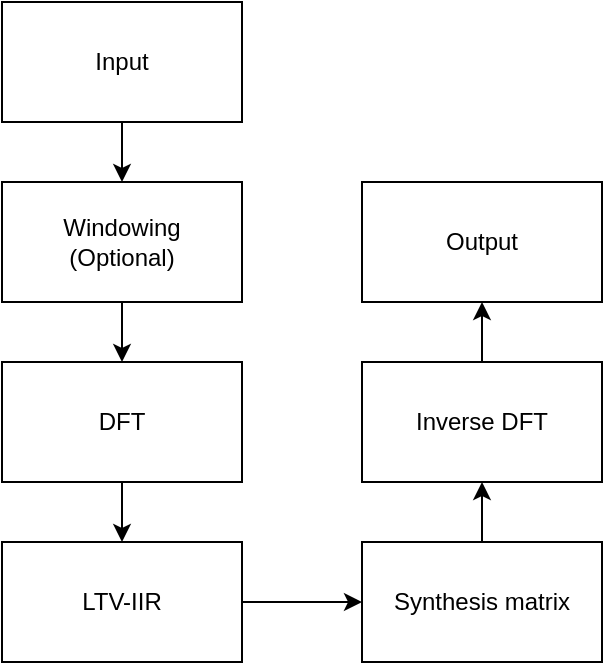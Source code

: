 <mxfile version="24.5.1" type="device">
  <diagram name="Page-1" id="AvLsPoYU9DnG-tsBDQSp">
    <mxGraphModel dx="872" dy="518" grid="1" gridSize="10" guides="1" tooltips="1" connect="1" arrows="1" fold="1" page="1" pageScale="1" pageWidth="827" pageHeight="400" math="0" shadow="0">
      <root>
        <mxCell id="0" />
        <mxCell id="1" parent="0" />
        <mxCell id="ogoglfJcI44DMrGjK-La-22" style="edgeStyle=orthogonalEdgeStyle;rounded=0;orthogonalLoop=1;jettySize=auto;html=1;entryX=0.5;entryY=0;entryDx=0;entryDy=0;" parent="1" source="ogoglfJcI44DMrGjK-La-11" target="ogoglfJcI44DMrGjK-La-20" edge="1">
          <mxGeometry relative="1" as="geometry" />
        </mxCell>
        <mxCell id="ogoglfJcI44DMrGjK-La-11" value="Input" style="rounded=0;whiteSpace=wrap;html=1;" parent="1" vertex="1">
          <mxGeometry x="310" y="10" width="120" height="60" as="geometry" />
        </mxCell>
        <mxCell id="ogoglfJcI44DMrGjK-La-12" style="edgeStyle=orthogonalEdgeStyle;rounded=0;orthogonalLoop=1;jettySize=auto;html=1;entryX=0.5;entryY=0;entryDx=0;entryDy=0;" parent="1" source="ogoglfJcI44DMrGjK-La-13" target="ogoglfJcI44DMrGjK-La-14" edge="1">
          <mxGeometry relative="1" as="geometry" />
        </mxCell>
        <mxCell id="ogoglfJcI44DMrGjK-La-13" value="DFT" style="rounded=0;whiteSpace=wrap;html=1;" parent="1" vertex="1">
          <mxGeometry x="310" y="190" width="120" height="60" as="geometry" />
        </mxCell>
        <mxCell id="1DsENaseQOK4BPF0uJGO-2" style="edgeStyle=orthogonalEdgeStyle;rounded=0;orthogonalLoop=1;jettySize=auto;html=1;entryX=0;entryY=0.5;entryDx=0;entryDy=0;" edge="1" parent="1" source="ogoglfJcI44DMrGjK-La-14" target="1DsENaseQOK4BPF0uJGO-1">
          <mxGeometry relative="1" as="geometry" />
        </mxCell>
        <mxCell id="ogoglfJcI44DMrGjK-La-14" value="LTV-IIR" style="rounded=0;whiteSpace=wrap;html=1;" parent="1" vertex="1">
          <mxGeometry x="310" y="280" width="120" height="60" as="geometry" />
        </mxCell>
        <mxCell id="ogoglfJcI44DMrGjK-La-21" style="edgeStyle=orthogonalEdgeStyle;rounded=0;orthogonalLoop=1;jettySize=auto;html=1;entryX=0.5;entryY=0;entryDx=0;entryDy=0;" parent="1" source="ogoglfJcI44DMrGjK-La-20" target="ogoglfJcI44DMrGjK-La-13" edge="1">
          <mxGeometry relative="1" as="geometry" />
        </mxCell>
        <mxCell id="ogoglfJcI44DMrGjK-La-20" value="Windowing&lt;div&gt;(Optional)&lt;/div&gt;" style="rounded=0;whiteSpace=wrap;html=1;" parent="1" vertex="1">
          <mxGeometry x="310" y="100" width="120" height="60" as="geometry" />
        </mxCell>
        <mxCell id="1DsENaseQOK4BPF0uJGO-4" style="edgeStyle=orthogonalEdgeStyle;rounded=0;orthogonalLoop=1;jettySize=auto;html=1;entryX=0.5;entryY=1;entryDx=0;entryDy=0;" edge="1" parent="1" source="1DsENaseQOK4BPF0uJGO-1" target="1DsENaseQOK4BPF0uJGO-3">
          <mxGeometry relative="1" as="geometry" />
        </mxCell>
        <mxCell id="1DsENaseQOK4BPF0uJGO-1" value="Synthesis matrix" style="rounded=0;whiteSpace=wrap;html=1;" vertex="1" parent="1">
          <mxGeometry x="490" y="280" width="120" height="60" as="geometry" />
        </mxCell>
        <mxCell id="1DsENaseQOK4BPF0uJGO-6" style="edgeStyle=orthogonalEdgeStyle;rounded=0;orthogonalLoop=1;jettySize=auto;html=1;entryX=0.5;entryY=1;entryDx=0;entryDy=0;" edge="1" parent="1" source="1DsENaseQOK4BPF0uJGO-3" target="1DsENaseQOK4BPF0uJGO-5">
          <mxGeometry relative="1" as="geometry" />
        </mxCell>
        <mxCell id="1DsENaseQOK4BPF0uJGO-3" value="Inverse DFT" style="rounded=0;whiteSpace=wrap;html=1;" vertex="1" parent="1">
          <mxGeometry x="490" y="190" width="120" height="60" as="geometry" />
        </mxCell>
        <mxCell id="1DsENaseQOK4BPF0uJGO-5" value="Output" style="rounded=0;whiteSpace=wrap;html=1;" vertex="1" parent="1">
          <mxGeometry x="490" y="100" width="120" height="60" as="geometry" />
        </mxCell>
      </root>
    </mxGraphModel>
  </diagram>
</mxfile>
